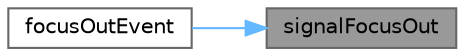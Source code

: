 digraph "signalFocusOut"
{
 // LATEX_PDF_SIZE
  bgcolor="transparent";
  edge [fontname=Helvetica,fontsize=10,labelfontname=Helvetica,labelfontsize=10];
  node [fontname=Helvetica,fontsize=10,shape=box,height=0.2,width=0.4];
  rankdir="RL";
  Node1 [id="Node000001",label="signalFocusOut",height=0.2,width=0.4,color="gray40", fillcolor="grey60", style="filled", fontcolor="black",tooltip="失去焦点"];
  Node1 -> Node2 [id="edge1_Node000001_Node000002",dir="back",color="steelblue1",style="solid",tooltip=" "];
  Node2 [id="Node000002",label="focusOutEvent",height=0.2,width=0.4,color="grey40", fillcolor="white", style="filled",URL="$class_interactive_button_base.html#a34b9c9f85e5a9f57123a2ac7398fa7d2",tooltip="失去焦点事件"];
}
